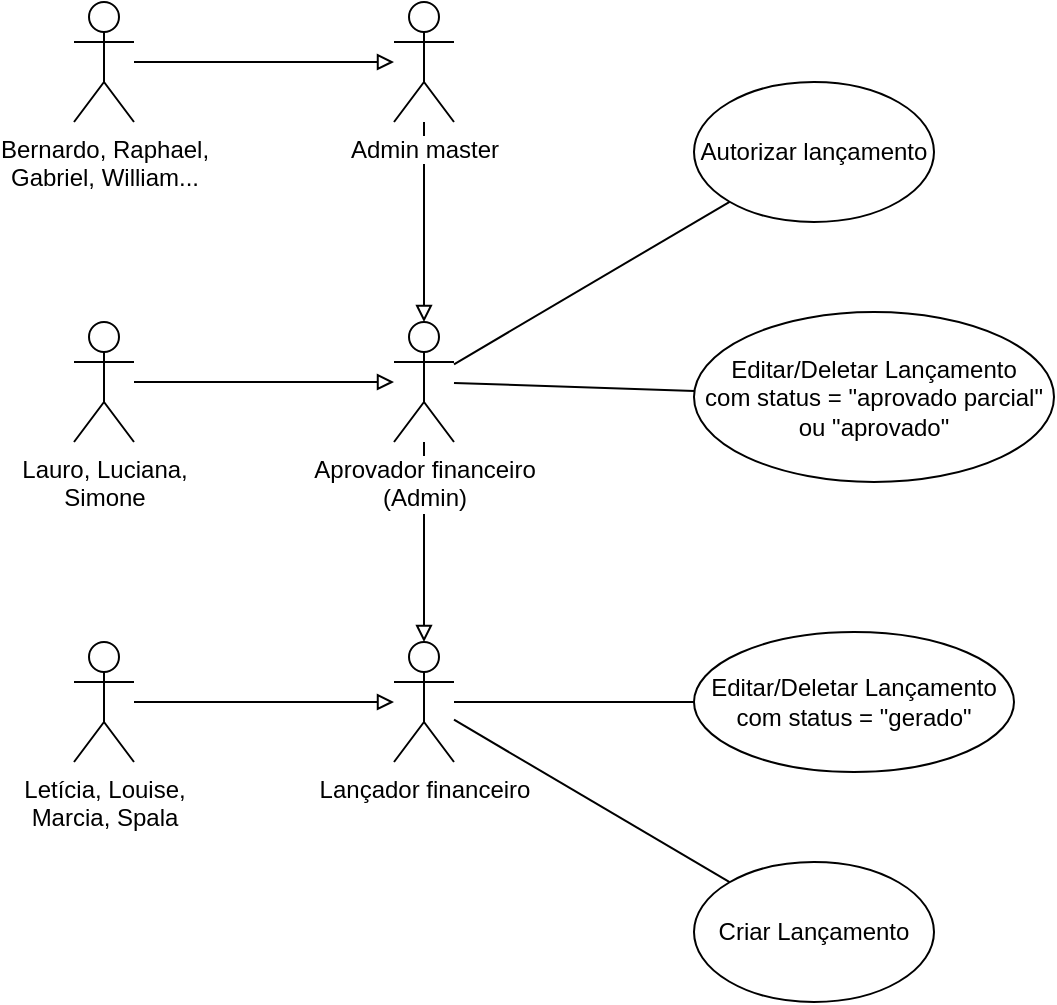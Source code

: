 <mxfile>
    <diagram id="48816qrNILhJvBDy7mKz" name="Lancamento">
        <mxGraphModel dx="746" dy="779" grid="1" gridSize="10" guides="1" tooltips="1" connect="1" arrows="1" fold="1" page="1" pageScale="1" pageWidth="827" pageHeight="1169" math="0" shadow="0">
            <root>
                <mxCell id="0"/>
                <mxCell id="1" parent="0"/>
                <mxCell id="7" style="edgeStyle=none;html=1;endArrow=none;endFill=0;" parent="1" source="3" target="6" edge="1">
                    <mxGeometry relative="1" as="geometry"/>
                </mxCell>
                <mxCell id="14" style="edgeStyle=none;html=1;endArrow=none;endFill=0;" parent="1" source="2" target="12" edge="1">
                    <mxGeometry relative="1" as="geometry"/>
                </mxCell>
                <mxCell id="15" style="edgeStyle=none;html=1;endArrow=block;endFill=0;" parent="1" source="2" target="3" edge="1">
                    <mxGeometry relative="1" as="geometry"/>
                </mxCell>
                <mxCell id="10" style="edgeStyle=none;html=1;endArrow=none;endFill=0;" parent="1" source="3" target="9" edge="1">
                    <mxGeometry relative="1" as="geometry"/>
                </mxCell>
                <mxCell id="3" value="Lançador financeiro" style="shape=umlActor;verticalLabelPosition=bottom;verticalAlign=top;html=1;outlineConnect=0;" parent="1" vertex="1">
                    <mxGeometry x="410" y="360" width="30" height="60" as="geometry"/>
                </mxCell>
                <mxCell id="17" style="edgeStyle=none;html=1;endArrow=block;endFill=0;" parent="1" source="5" target="3" edge="1">
                    <mxGeometry relative="1" as="geometry"/>
                </mxCell>
                <mxCell id="5" value="Letícia, Louise,&lt;br&gt;Marcia, Spala" style="shape=umlActor;verticalLabelPosition=bottom;verticalAlign=top;html=1;outlineConnect=0;" parent="1" vertex="1">
                    <mxGeometry x="250" y="360" width="30" height="60" as="geometry"/>
                </mxCell>
                <mxCell id="6" value="Editar/Deletar Lançamento&lt;br&gt;com status = &quot;gerado&quot;" style="ellipse;whiteSpace=wrap;html=1;" parent="1" vertex="1">
                    <mxGeometry x="560" y="355" width="160" height="70" as="geometry"/>
                </mxCell>
                <mxCell id="16" style="edgeStyle=none;html=1;endArrow=block;endFill=0;" parent="1" source="8" target="2" edge="1">
                    <mxGeometry relative="1" as="geometry"/>
                </mxCell>
                <mxCell id="8" value="Lauro, Luciana,&lt;br&gt;Simone" style="shape=umlActor;verticalLabelPosition=bottom;verticalAlign=top;html=1;outlineConnect=0;" parent="1" vertex="1">
                    <mxGeometry x="250" y="200" width="30" height="60" as="geometry"/>
                </mxCell>
                <mxCell id="9" value="Criar Lançamento" style="ellipse;whiteSpace=wrap;html=1;" parent="1" vertex="1">
                    <mxGeometry x="560" y="470" width="120" height="70" as="geometry"/>
                </mxCell>
                <mxCell id="12" value="Editar/Deletar Lançamento&lt;br&gt;com status = &quot;aprovado parcial&quot; ou &quot;aprovado&quot;" style="ellipse;whiteSpace=wrap;html=1;" parent="1" vertex="1">
                    <mxGeometry x="560" y="195" width="180" height="85" as="geometry"/>
                </mxCell>
                <mxCell id="23" style="edgeStyle=none;html=1;endArrow=none;endFill=0;" parent="1" source="2" target="22" edge="1">
                    <mxGeometry relative="1" as="geometry"/>
                </mxCell>
                <mxCell id="2" value="Aprovador financeiro&lt;br&gt;(Admin)" style="shape=umlActor;verticalLabelPosition=bottom;verticalAlign=top;html=1;outlineConnect=0;labelBackgroundColor=default;" parent="1" vertex="1">
                    <mxGeometry x="410" y="200" width="30" height="60" as="geometry"/>
                </mxCell>
                <mxCell id="19" style="edgeStyle=none;html=1;endArrow=block;endFill=0;" parent="1" source="18" target="2" edge="1">
                    <mxGeometry relative="1" as="geometry"/>
                </mxCell>
                <mxCell id="18" value="Admin master" style="shape=umlActor;verticalLabelPosition=bottom;verticalAlign=top;html=1;outlineConnect=0;labelBackgroundColor=default;" parent="1" vertex="1">
                    <mxGeometry x="410" y="40" width="30" height="60" as="geometry"/>
                </mxCell>
                <mxCell id="21" style="edgeStyle=none;html=1;endArrow=block;endFill=0;" parent="1" source="20" target="18" edge="1">
                    <mxGeometry relative="1" as="geometry"/>
                </mxCell>
                <mxCell id="20" value="Bernardo, Raphael,&lt;br&gt;Gabriel, William..." style="shape=umlActor;verticalLabelPosition=bottom;verticalAlign=top;html=1;outlineConnect=0;" parent="1" vertex="1">
                    <mxGeometry x="250" y="40" width="30" height="60" as="geometry"/>
                </mxCell>
                <mxCell id="22" value="Autorizar lançamento" style="ellipse;whiteSpace=wrap;html=1;" parent="1" vertex="1">
                    <mxGeometry x="560" y="80" width="120" height="70" as="geometry"/>
                </mxCell>
            </root>
        </mxGraphModel>
    </diagram>
</mxfile>